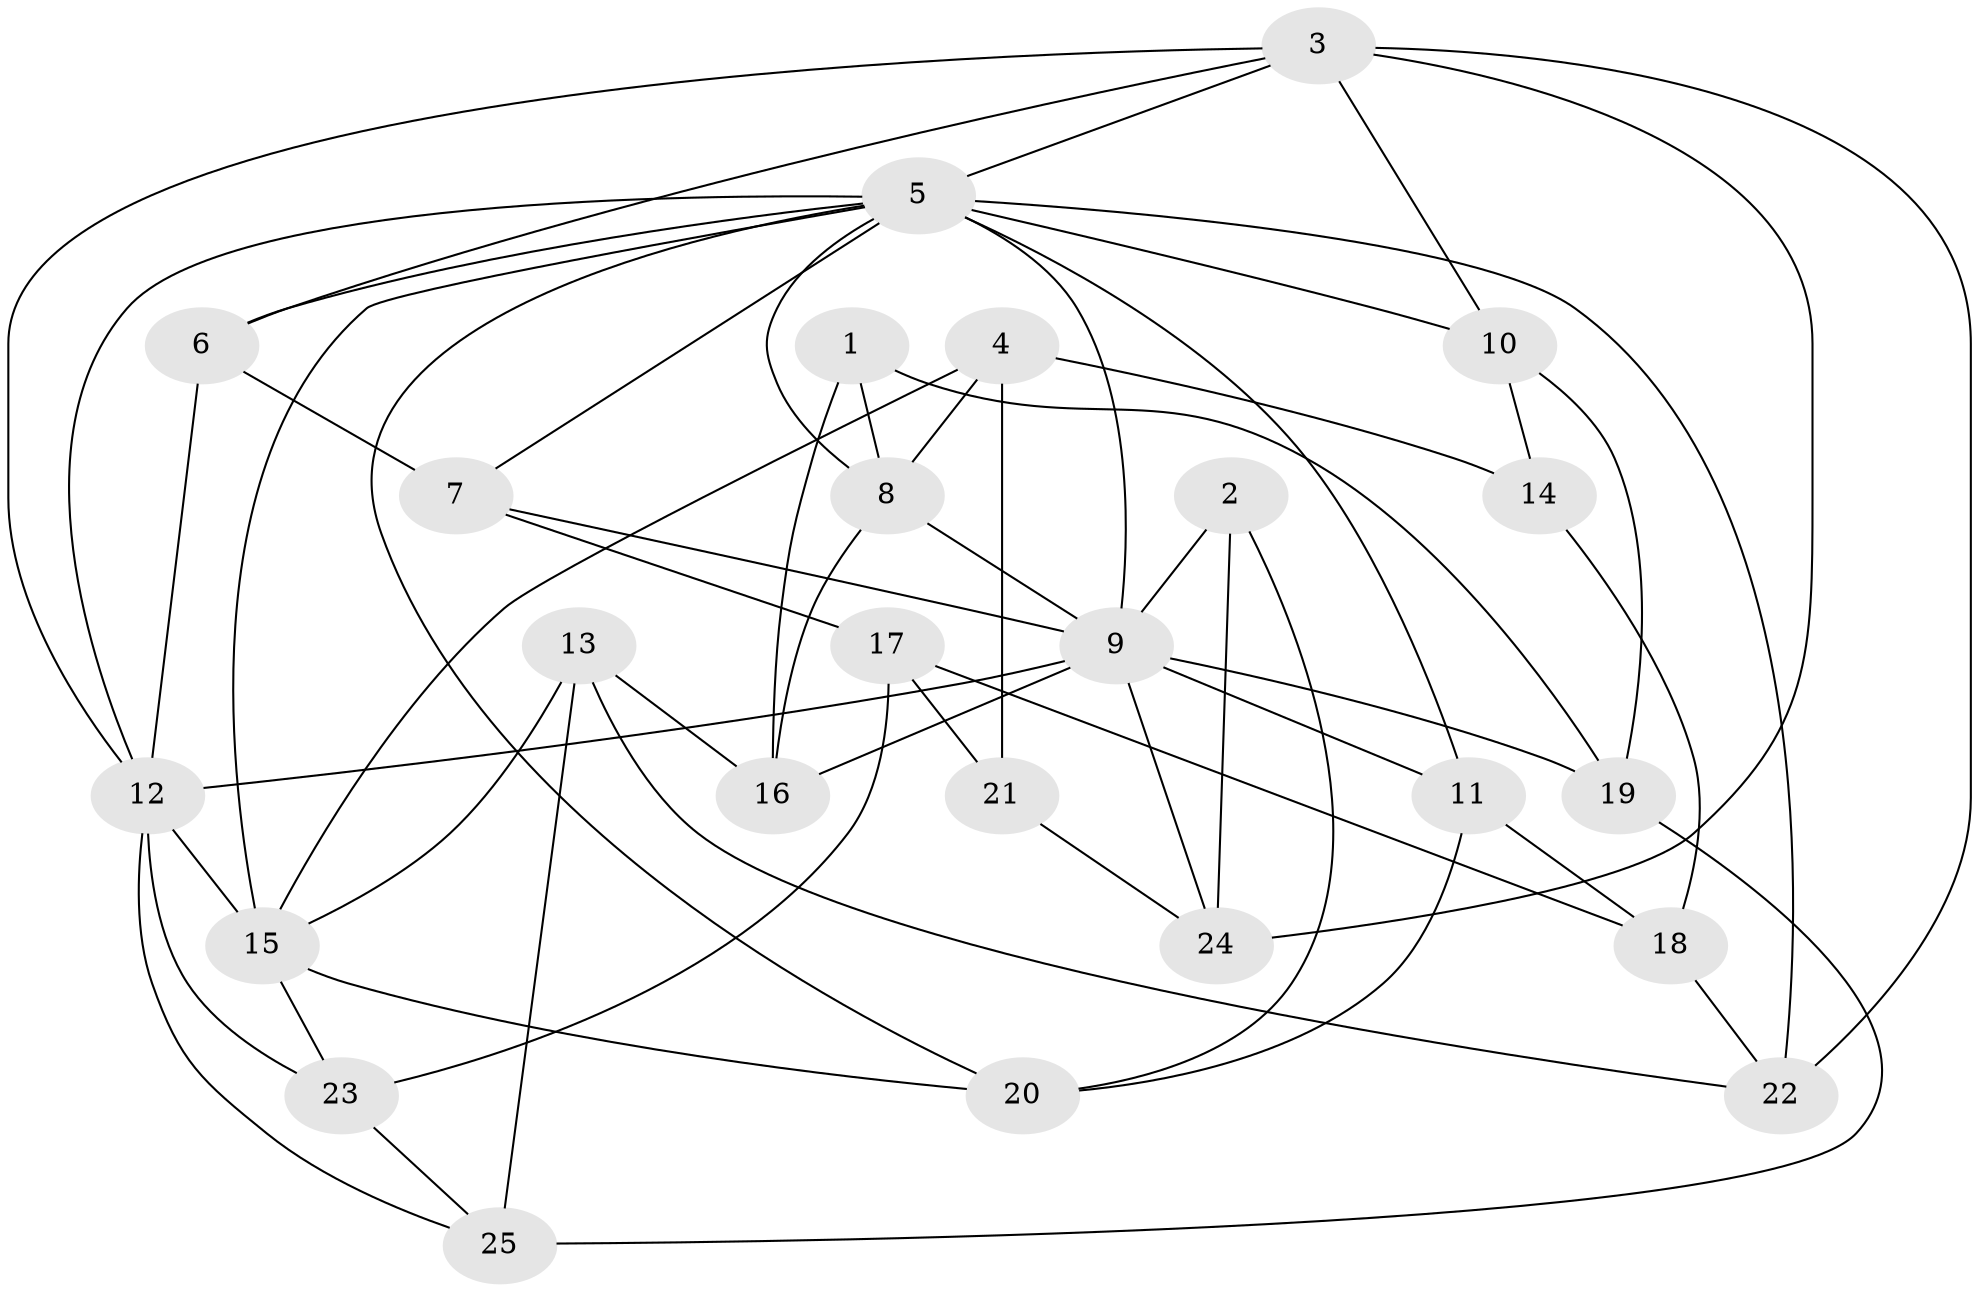 // original degree distribution, {4: 1.0}
// Generated by graph-tools (version 1.1) at 2025/38/03/09/25 02:38:15]
// undirected, 25 vertices, 58 edges
graph export_dot {
graph [start="1"]
  node [color=gray90,style=filled];
  1;
  2;
  3;
  4;
  5;
  6;
  7;
  8;
  9;
  10;
  11;
  12;
  13;
  14;
  15;
  16;
  17;
  18;
  19;
  20;
  21;
  22;
  23;
  24;
  25;
  1 -- 8 [weight=2.0];
  1 -- 16 [weight=1.0];
  1 -- 19 [weight=1.0];
  2 -- 9 [weight=2.0];
  2 -- 20 [weight=1.0];
  2 -- 24 [weight=1.0];
  3 -- 5 [weight=1.0];
  3 -- 6 [weight=1.0];
  3 -- 10 [weight=1.0];
  3 -- 12 [weight=1.0];
  3 -- 22 [weight=1.0];
  3 -- 24 [weight=1.0];
  4 -- 8 [weight=5.0];
  4 -- 14 [weight=2.0];
  4 -- 15 [weight=1.0];
  4 -- 21 [weight=2.0];
  5 -- 6 [weight=1.0];
  5 -- 7 [weight=1.0];
  5 -- 8 [weight=1.0];
  5 -- 9 [weight=2.0];
  5 -- 10 [weight=1.0];
  5 -- 11 [weight=1.0];
  5 -- 12 [weight=1.0];
  5 -- 15 [weight=1.0];
  5 -- 20 [weight=1.0];
  5 -- 22 [weight=1.0];
  6 -- 7 [weight=1.0];
  6 -- 12 [weight=1.0];
  7 -- 9 [weight=1.0];
  7 -- 17 [weight=1.0];
  8 -- 9 [weight=1.0];
  8 -- 16 [weight=1.0];
  9 -- 11 [weight=1.0];
  9 -- 12 [weight=2.0];
  9 -- 16 [weight=1.0];
  9 -- 19 [weight=1.0];
  9 -- 24 [weight=1.0];
  10 -- 14 [weight=1.0];
  10 -- 19 [weight=1.0];
  11 -- 18 [weight=1.0];
  11 -- 20 [weight=1.0];
  12 -- 15 [weight=3.0];
  12 -- 23 [weight=1.0];
  12 -- 25 [weight=1.0];
  13 -- 15 [weight=1.0];
  13 -- 16 [weight=1.0];
  13 -- 22 [weight=1.0];
  13 -- 25 [weight=1.0];
  14 -- 18 [weight=1.0];
  15 -- 20 [weight=1.0];
  15 -- 23 [weight=1.0];
  17 -- 18 [weight=1.0];
  17 -- 21 [weight=1.0];
  17 -- 23 [weight=1.0];
  18 -- 22 [weight=1.0];
  19 -- 25 [weight=1.0];
  21 -- 24 [weight=1.0];
  23 -- 25 [weight=1.0];
}
